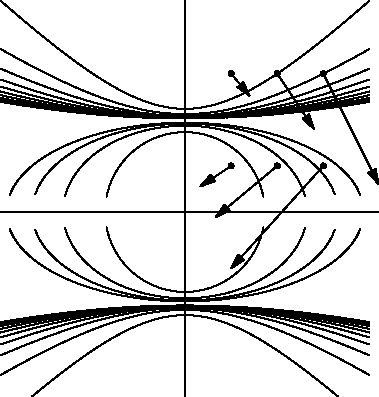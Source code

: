 size(7cm,7cm);
import contour;
import graph;

xaxis();
yaxis();

real f(real x, real y) {return (x^2+1)/(y^2-4);}

int n=10;
real[] c=new real[n];
for(int i=0; i < n; ++i) c[i]=i+1;

draw(contour(f,(-4,2.01),(4,7),c));
draw(contour(f,(-4,-4),(4,-2.01),c));

real f1p(real x) {return sqrt((-1/1)*(x^2+1)+4);}
real f1n(real x) {return (-1)*sqrt((-1/1)*(x^2+1)+4);}
draw(graph(f1p,-1.7,1.7));
draw(graph(f1n,-1.7,1.7));

real f2p(real x) {return sqrt((-1/2)*(x^2+1)+4);}
real f2n(real x) {return (-1)*sqrt((-1/2)*(x^2+1)+4);}
draw(graph(f2p,-2.6,2.6));
draw(graph(f2n,-2.6,2.6));

real f3p(real x) {return sqrt((-1/3)*(x^2+1)+4);}
real f3n(real x) {return (-1)*sqrt((-1/3)*(x^2+1)+4);}
draw(graph(f3p,-3.25,3.25));
draw(graph(f3n,-3.25,3.25));

real f3p(real x) {return sqrt((-1/4)*(x^2+1)+4);}
real f3n(real x) {return (-1)*sqrt((-1/4)*(x^2+1)+4);}
draw(graph(f3p,-3.8,3.8));
draw(graph(f3n,-3.8,3.8));

draw((1,1)--(0.333,0.556),Arrow);
draw((2,1)--(0.666,-0.111),Arrow);
draw((3,1)--(1,-1.222),Arrow);
draw((1,3)--(1.4,2.52),Arrow);
draw((2,3)--(2.8,1.8),Arrow);
draw((3,3)--(4.2,0.6),Arrow);

dot((1,1));
dot((2,1));
dot((3,1));
dot((1,3));
dot((2,3));
dot((3,3));

